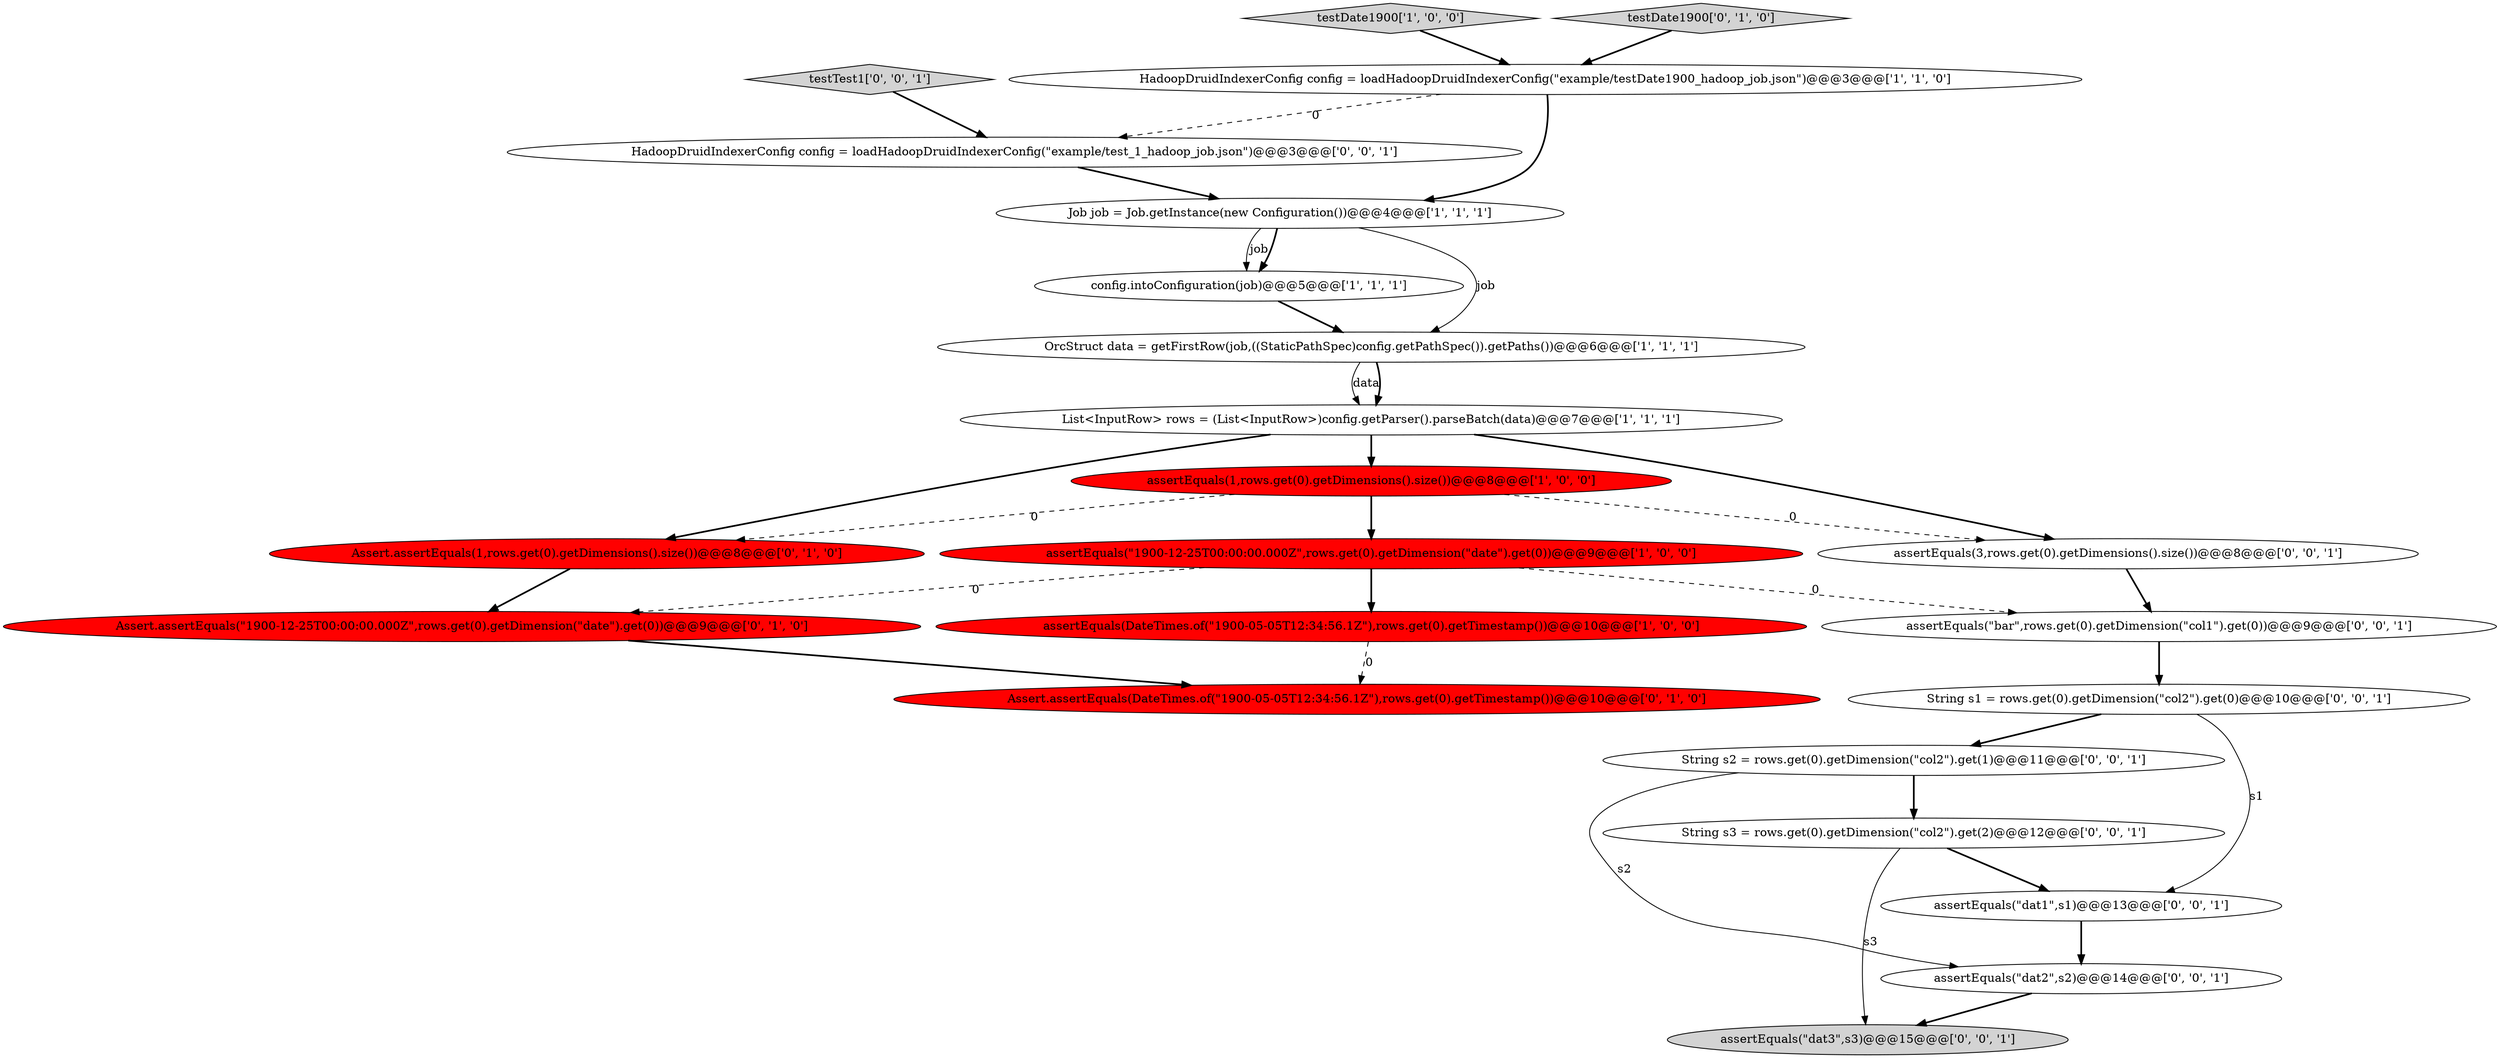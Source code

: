 digraph {
9 [style = filled, label = "Assert.assertEquals(1,rows.get(0).getDimensions().size())@@@8@@@['0', '1', '0']", fillcolor = red, shape = ellipse image = "AAA1AAABBB2BBB"];
1 [style = filled, label = "testDate1900['1', '0', '0']", fillcolor = lightgray, shape = diamond image = "AAA0AAABBB1BBB"];
3 [style = filled, label = "assertEquals(1,rows.get(0).getDimensions().size())@@@8@@@['1', '0', '0']", fillcolor = red, shape = ellipse image = "AAA1AAABBB1BBB"];
8 [style = filled, label = "List<InputRow> rows = (List<InputRow>)config.getParser().parseBatch(data)@@@7@@@['1', '1', '1']", fillcolor = white, shape = ellipse image = "AAA0AAABBB1BBB"];
10 [style = filled, label = "testDate1900['0', '1', '0']", fillcolor = lightgray, shape = diamond image = "AAA0AAABBB2BBB"];
19 [style = filled, label = "assertEquals(3,rows.get(0).getDimensions().size())@@@8@@@['0', '0', '1']", fillcolor = white, shape = ellipse image = "AAA0AAABBB3BBB"];
5 [style = filled, label = "HadoopDruidIndexerConfig config = loadHadoopDruidIndexerConfig(\"example/testDate1900_hadoop_job.json\")@@@3@@@['1', '1', '0']", fillcolor = white, shape = ellipse image = "AAA0AAABBB1BBB"];
12 [style = filled, label = "Assert.assertEquals(\"1900-12-25T00:00:00.000Z\",rows.get(0).getDimension(\"date\").get(0))@@@9@@@['0', '1', '0']", fillcolor = red, shape = ellipse image = "AAA1AAABBB2BBB"];
20 [style = filled, label = "String s1 = rows.get(0).getDimension(\"col2\").get(0)@@@10@@@['0', '0', '1']", fillcolor = white, shape = ellipse image = "AAA0AAABBB3BBB"];
4 [style = filled, label = "assertEquals(\"1900-12-25T00:00:00.000Z\",rows.get(0).getDimension(\"date\").get(0))@@@9@@@['1', '0', '0']", fillcolor = red, shape = ellipse image = "AAA1AAABBB1BBB"];
14 [style = filled, label = "assertEquals(\"bar\",rows.get(0).getDimension(\"col1\").get(0))@@@9@@@['0', '0', '1']", fillcolor = white, shape = ellipse image = "AAA0AAABBB3BBB"];
2 [style = filled, label = "Job job = Job.getInstance(new Configuration())@@@4@@@['1', '1', '1']", fillcolor = white, shape = ellipse image = "AAA0AAABBB1BBB"];
21 [style = filled, label = "HadoopDruidIndexerConfig config = loadHadoopDruidIndexerConfig(\"example/test_1_hadoop_job.json\")@@@3@@@['0', '0', '1']", fillcolor = white, shape = ellipse image = "AAA0AAABBB3BBB"];
0 [style = filled, label = "assertEquals(DateTimes.of(\"1900-05-05T12:34:56.1Z\"),rows.get(0).getTimestamp())@@@10@@@['1', '0', '0']", fillcolor = red, shape = ellipse image = "AAA1AAABBB1BBB"];
16 [style = filled, label = "String s3 = rows.get(0).getDimension(\"col2\").get(2)@@@12@@@['0', '0', '1']", fillcolor = white, shape = ellipse image = "AAA0AAABBB3BBB"];
17 [style = filled, label = "assertEquals(\"dat3\",s3)@@@15@@@['0', '0', '1']", fillcolor = lightgray, shape = ellipse image = "AAA0AAABBB3BBB"];
22 [style = filled, label = "assertEquals(\"dat2\",s2)@@@14@@@['0', '0', '1']", fillcolor = white, shape = ellipse image = "AAA0AAABBB3BBB"];
7 [style = filled, label = "config.intoConfiguration(job)@@@5@@@['1', '1', '1']", fillcolor = white, shape = ellipse image = "AAA0AAABBB1BBB"];
11 [style = filled, label = "Assert.assertEquals(DateTimes.of(\"1900-05-05T12:34:56.1Z\"),rows.get(0).getTimestamp())@@@10@@@['0', '1', '0']", fillcolor = red, shape = ellipse image = "AAA1AAABBB2BBB"];
13 [style = filled, label = "testTest1['0', '0', '1']", fillcolor = lightgray, shape = diamond image = "AAA0AAABBB3BBB"];
18 [style = filled, label = "String s2 = rows.get(0).getDimension(\"col2\").get(1)@@@11@@@['0', '0', '1']", fillcolor = white, shape = ellipse image = "AAA0AAABBB3BBB"];
6 [style = filled, label = "OrcStruct data = getFirstRow(job,((StaticPathSpec)config.getPathSpec()).getPaths())@@@6@@@['1', '1', '1']", fillcolor = white, shape = ellipse image = "AAA0AAABBB1BBB"];
15 [style = filled, label = "assertEquals(\"dat1\",s1)@@@13@@@['0', '0', '1']", fillcolor = white, shape = ellipse image = "AAA0AAABBB3BBB"];
1->5 [style = bold, label=""];
2->7 [style = solid, label="job"];
16->15 [style = bold, label=""];
8->19 [style = bold, label=""];
6->8 [style = solid, label="data"];
8->3 [style = bold, label=""];
12->11 [style = bold, label=""];
20->15 [style = solid, label="s1"];
0->11 [style = dashed, label="0"];
3->4 [style = bold, label=""];
2->6 [style = solid, label="job"];
16->17 [style = solid, label="s3"];
15->22 [style = bold, label=""];
4->0 [style = bold, label=""];
21->2 [style = bold, label=""];
4->12 [style = dashed, label="0"];
3->19 [style = dashed, label="0"];
20->18 [style = bold, label=""];
5->2 [style = bold, label=""];
10->5 [style = bold, label=""];
19->14 [style = bold, label=""];
3->9 [style = dashed, label="0"];
18->22 [style = solid, label="s2"];
7->6 [style = bold, label=""];
6->8 [style = bold, label=""];
8->9 [style = bold, label=""];
5->21 [style = dashed, label="0"];
22->17 [style = bold, label=""];
4->14 [style = dashed, label="0"];
9->12 [style = bold, label=""];
2->7 [style = bold, label=""];
13->21 [style = bold, label=""];
14->20 [style = bold, label=""];
18->16 [style = bold, label=""];
}
